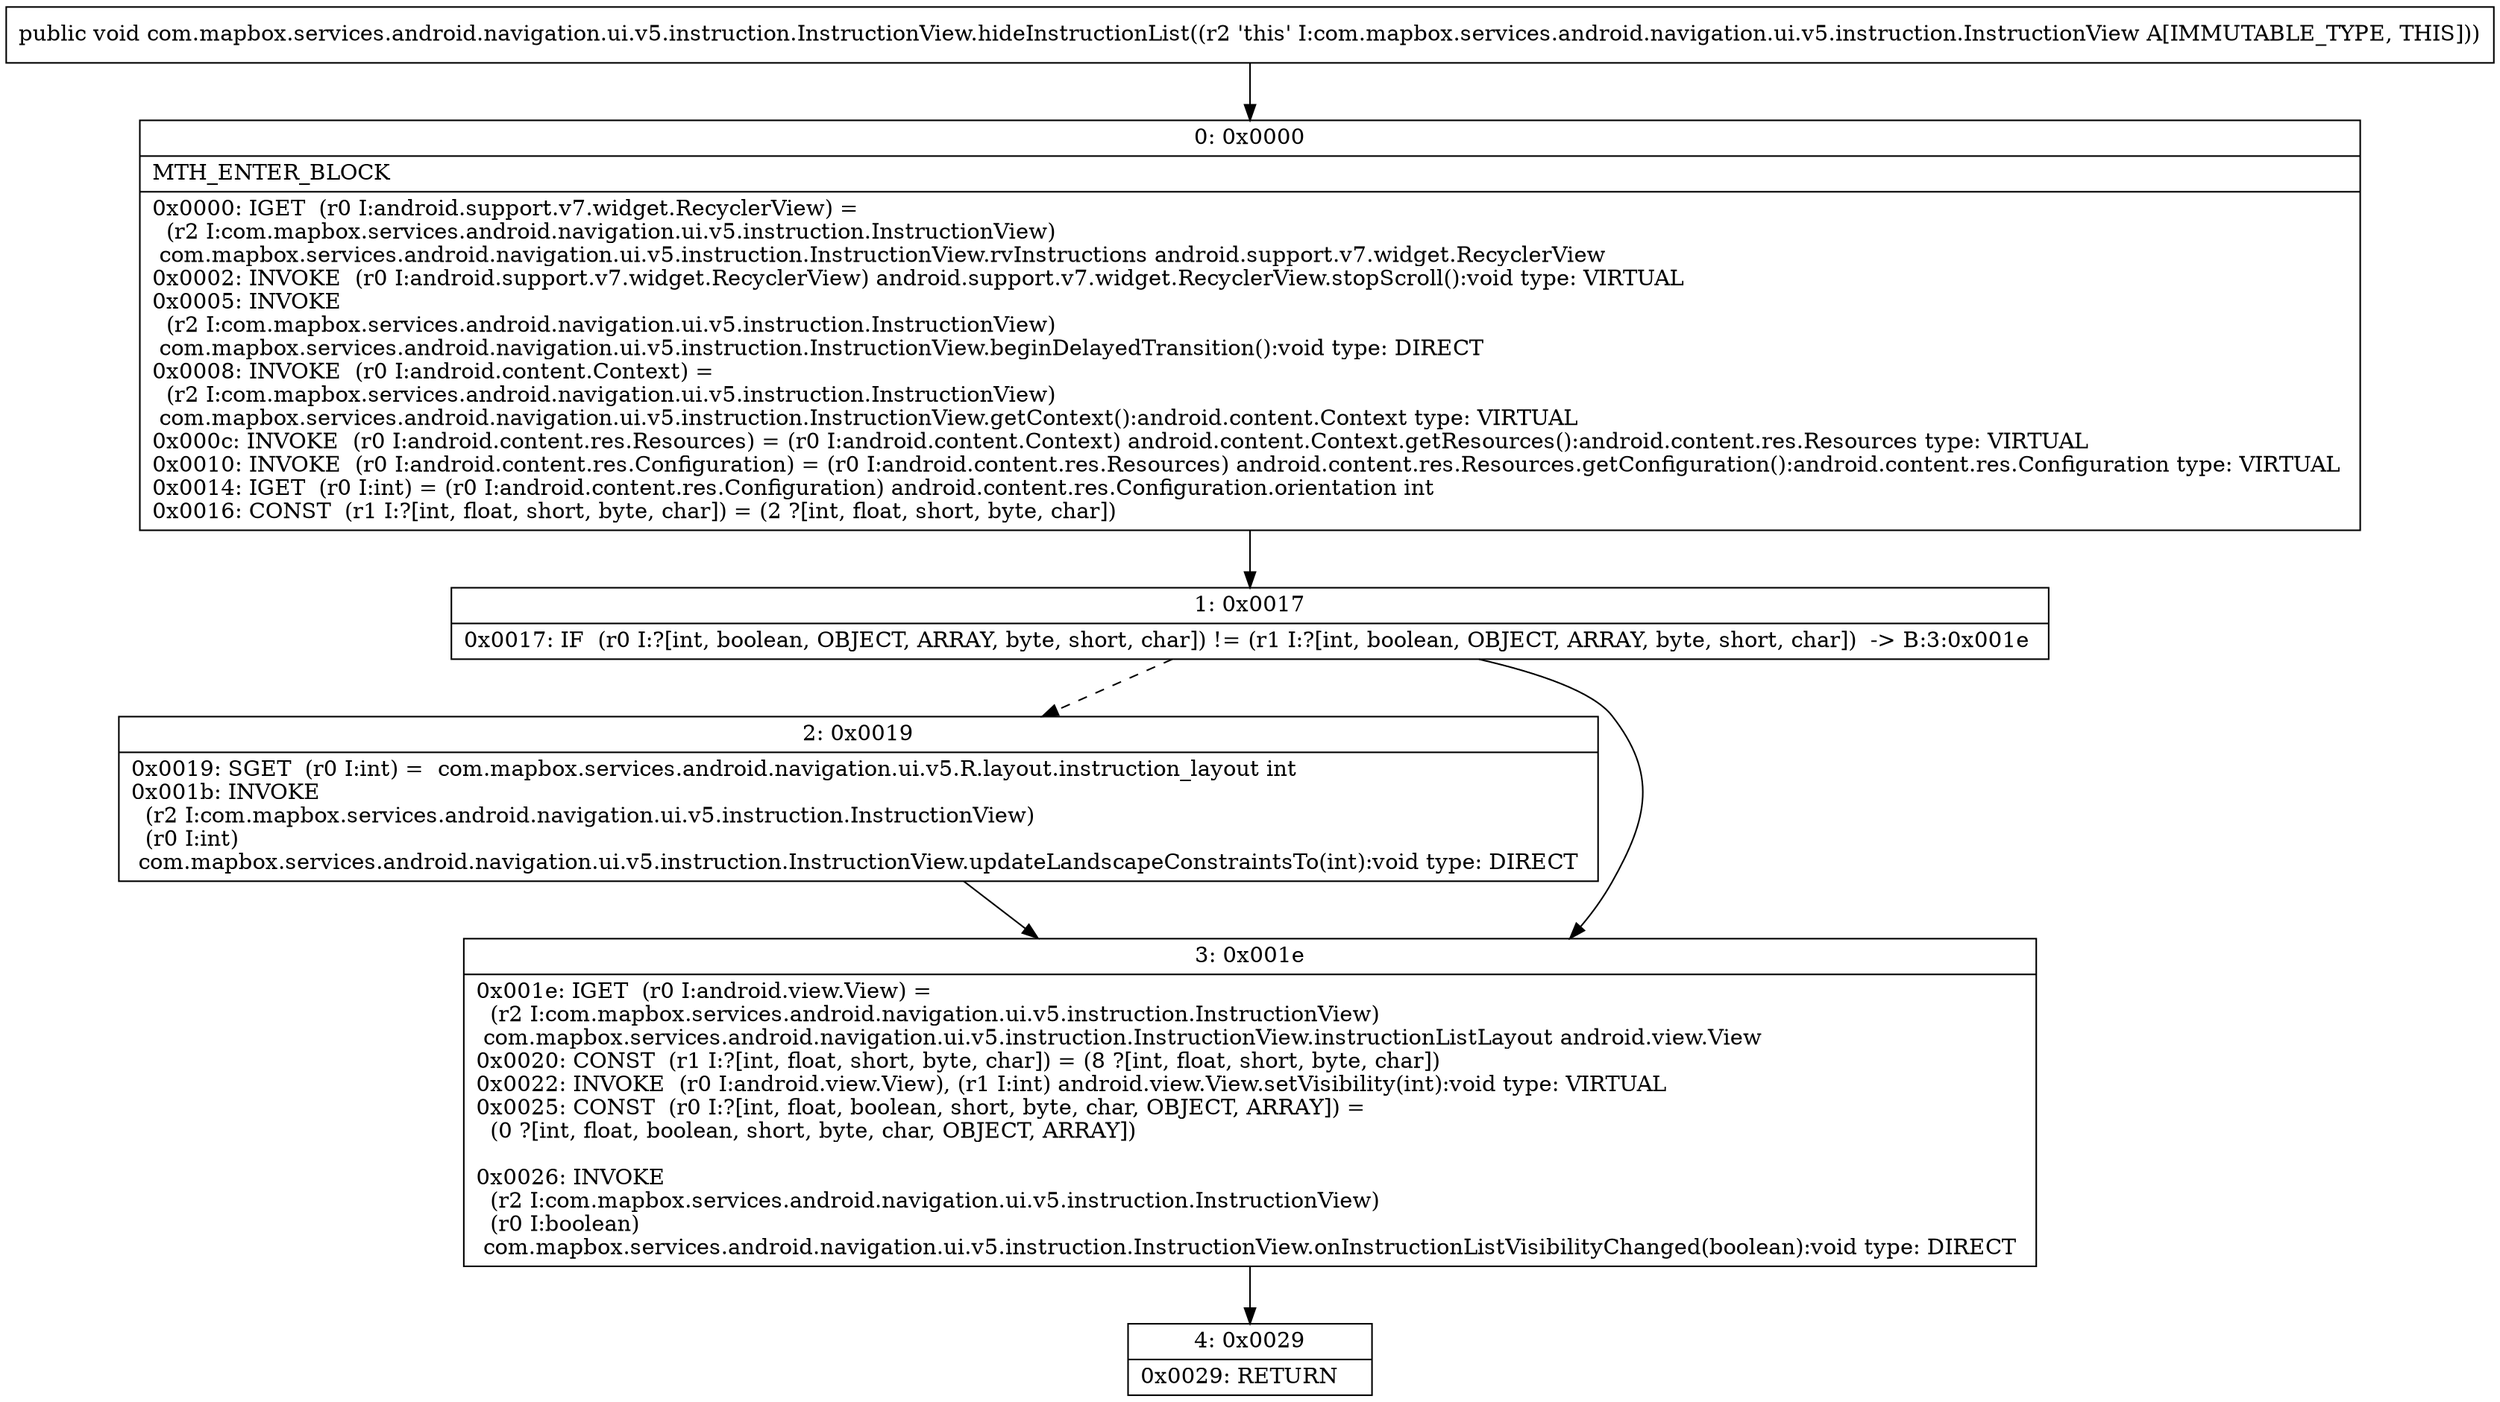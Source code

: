 digraph "CFG forcom.mapbox.services.android.navigation.ui.v5.instruction.InstructionView.hideInstructionList()V" {
Node_0 [shape=record,label="{0\:\ 0x0000|MTH_ENTER_BLOCK\l|0x0000: IGET  (r0 I:android.support.v7.widget.RecyclerView) = \l  (r2 I:com.mapbox.services.android.navigation.ui.v5.instruction.InstructionView)\l com.mapbox.services.android.navigation.ui.v5.instruction.InstructionView.rvInstructions android.support.v7.widget.RecyclerView \l0x0002: INVOKE  (r0 I:android.support.v7.widget.RecyclerView) android.support.v7.widget.RecyclerView.stopScroll():void type: VIRTUAL \l0x0005: INVOKE  \l  (r2 I:com.mapbox.services.android.navigation.ui.v5.instruction.InstructionView)\l com.mapbox.services.android.navigation.ui.v5.instruction.InstructionView.beginDelayedTransition():void type: DIRECT \l0x0008: INVOKE  (r0 I:android.content.Context) = \l  (r2 I:com.mapbox.services.android.navigation.ui.v5.instruction.InstructionView)\l com.mapbox.services.android.navigation.ui.v5.instruction.InstructionView.getContext():android.content.Context type: VIRTUAL \l0x000c: INVOKE  (r0 I:android.content.res.Resources) = (r0 I:android.content.Context) android.content.Context.getResources():android.content.res.Resources type: VIRTUAL \l0x0010: INVOKE  (r0 I:android.content.res.Configuration) = (r0 I:android.content.res.Resources) android.content.res.Resources.getConfiguration():android.content.res.Configuration type: VIRTUAL \l0x0014: IGET  (r0 I:int) = (r0 I:android.content.res.Configuration) android.content.res.Configuration.orientation int \l0x0016: CONST  (r1 I:?[int, float, short, byte, char]) = (2 ?[int, float, short, byte, char]) \l}"];
Node_1 [shape=record,label="{1\:\ 0x0017|0x0017: IF  (r0 I:?[int, boolean, OBJECT, ARRAY, byte, short, char]) != (r1 I:?[int, boolean, OBJECT, ARRAY, byte, short, char])  \-\> B:3:0x001e \l}"];
Node_2 [shape=record,label="{2\:\ 0x0019|0x0019: SGET  (r0 I:int) =  com.mapbox.services.android.navigation.ui.v5.R.layout.instruction_layout int \l0x001b: INVOKE  \l  (r2 I:com.mapbox.services.android.navigation.ui.v5.instruction.InstructionView)\l  (r0 I:int)\l com.mapbox.services.android.navigation.ui.v5.instruction.InstructionView.updateLandscapeConstraintsTo(int):void type: DIRECT \l}"];
Node_3 [shape=record,label="{3\:\ 0x001e|0x001e: IGET  (r0 I:android.view.View) = \l  (r2 I:com.mapbox.services.android.navigation.ui.v5.instruction.InstructionView)\l com.mapbox.services.android.navigation.ui.v5.instruction.InstructionView.instructionListLayout android.view.View \l0x0020: CONST  (r1 I:?[int, float, short, byte, char]) = (8 ?[int, float, short, byte, char]) \l0x0022: INVOKE  (r0 I:android.view.View), (r1 I:int) android.view.View.setVisibility(int):void type: VIRTUAL \l0x0025: CONST  (r0 I:?[int, float, boolean, short, byte, char, OBJECT, ARRAY]) = \l  (0 ?[int, float, boolean, short, byte, char, OBJECT, ARRAY])\l \l0x0026: INVOKE  \l  (r2 I:com.mapbox.services.android.navigation.ui.v5.instruction.InstructionView)\l  (r0 I:boolean)\l com.mapbox.services.android.navigation.ui.v5.instruction.InstructionView.onInstructionListVisibilityChanged(boolean):void type: DIRECT \l}"];
Node_4 [shape=record,label="{4\:\ 0x0029|0x0029: RETURN   \l}"];
MethodNode[shape=record,label="{public void com.mapbox.services.android.navigation.ui.v5.instruction.InstructionView.hideInstructionList((r2 'this' I:com.mapbox.services.android.navigation.ui.v5.instruction.InstructionView A[IMMUTABLE_TYPE, THIS])) }"];
MethodNode -> Node_0;
Node_0 -> Node_1;
Node_1 -> Node_2[style=dashed];
Node_1 -> Node_3;
Node_2 -> Node_3;
Node_3 -> Node_4;
}


